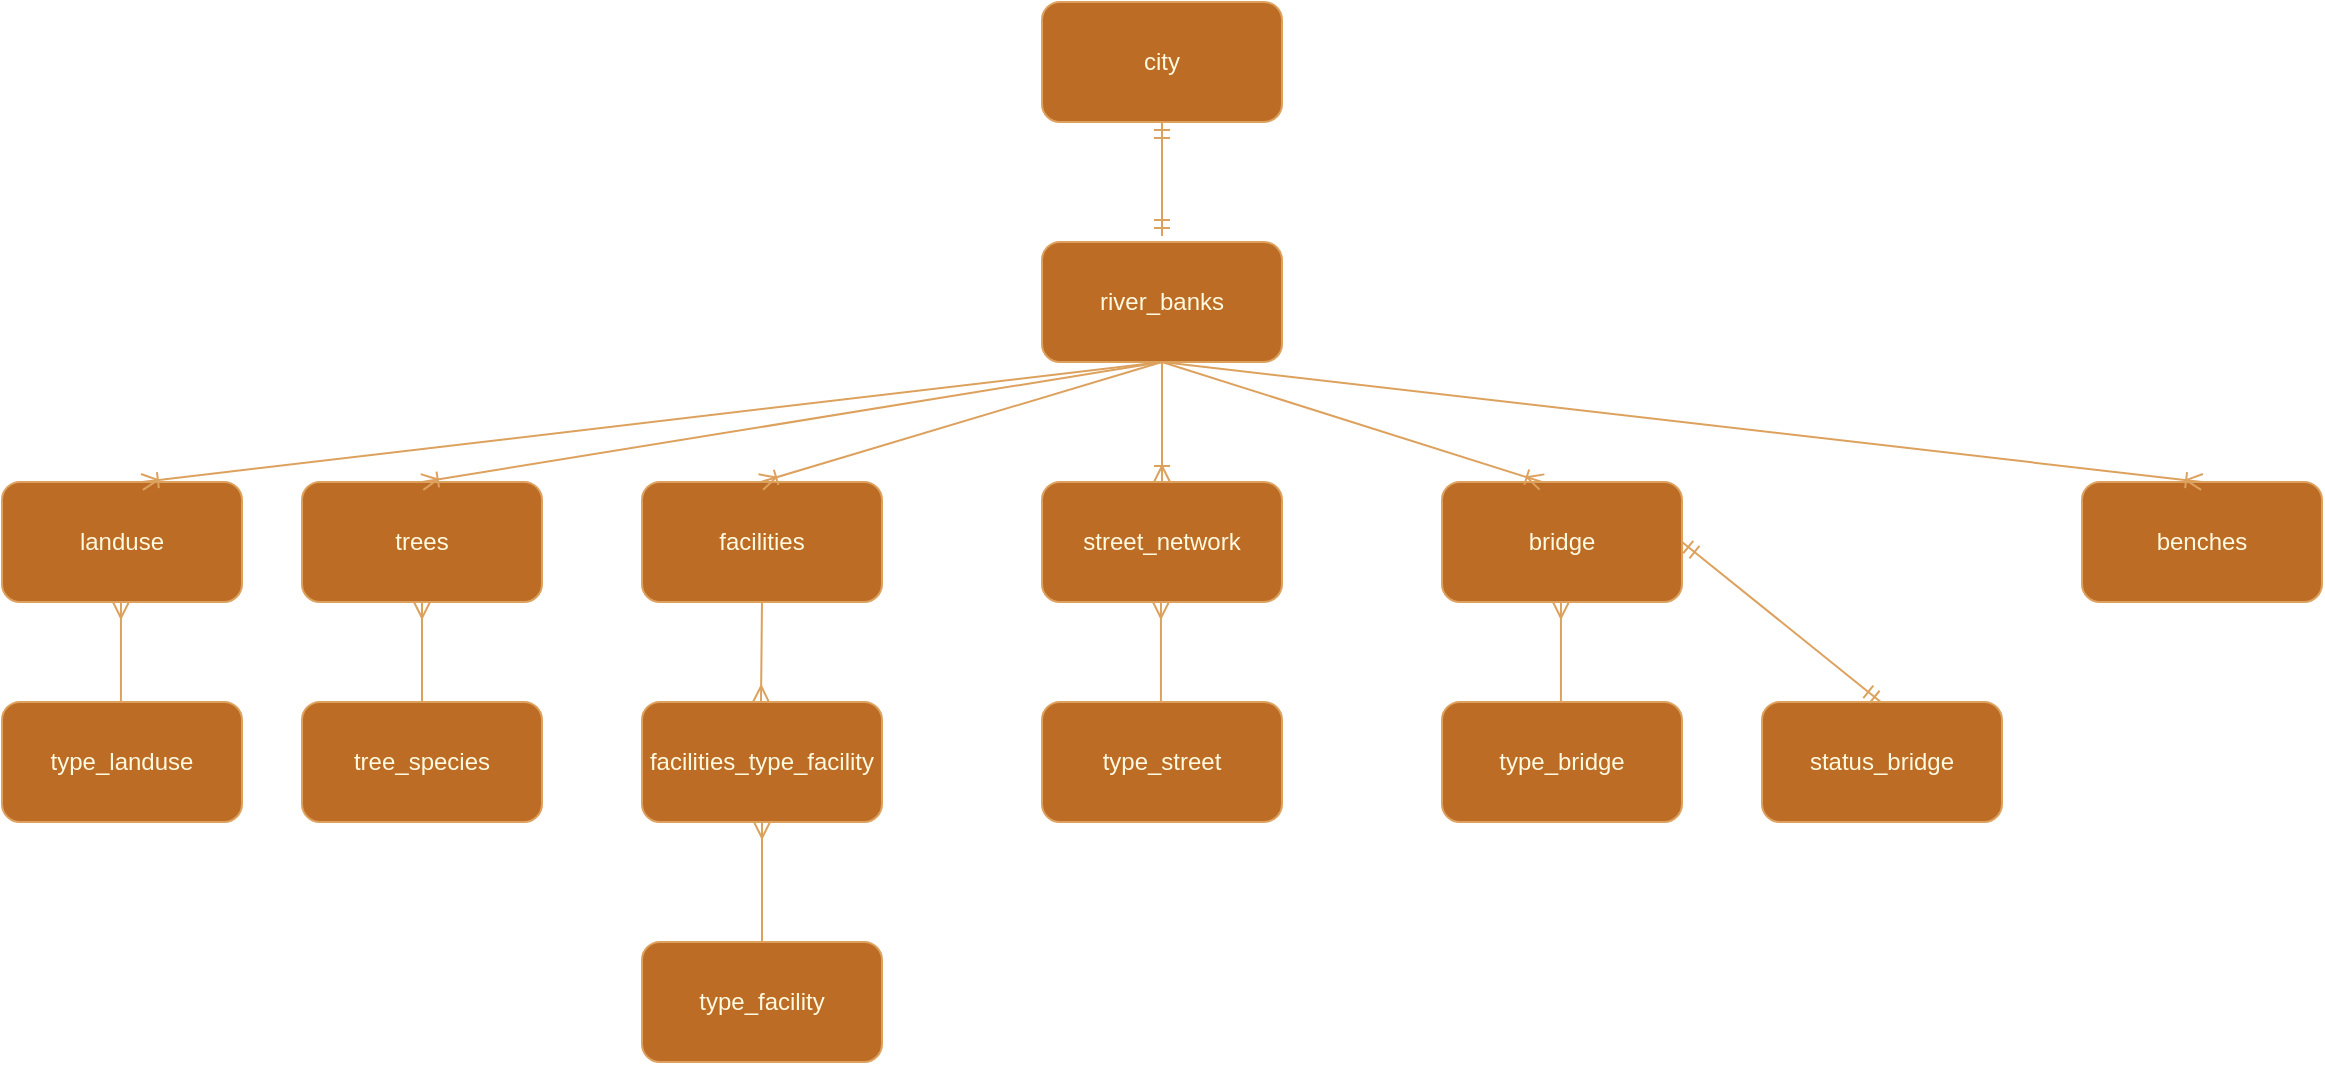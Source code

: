 <mxfile version="27.1.6">
  <diagram name="Page-1" id="luuFKU6xGA23jD7QG79P">
    <mxGraphModel dx="1946" dy="642" grid="0" gridSize="10" guides="1" tooltips="1" connect="1" arrows="1" fold="1" page="0" pageScale="1" pageWidth="850" pageHeight="1100" background="light-dark(#FFFFFF,#FFFFFF)" math="0" shadow="0">
      <root>
        <mxCell id="0" />
        <mxCell id="1" parent="0" />
        <mxCell id="qQDDLtidvK8K3tpGEMzA-1" value="city" style="rounded=1;whiteSpace=wrap;html=1;labelBackgroundColor=none;fillColor=#BC6C25;strokeColor=#DDA15E;fontColor=#FEFAE0;" parent="1" vertex="1">
          <mxGeometry x="120" y="150" width="120" height="60" as="geometry" />
        </mxCell>
        <mxCell id="qQDDLtidvK8K3tpGEMzA-2" value="river_banks" style="rounded=1;whiteSpace=wrap;html=1;labelBackgroundColor=none;fillColor=#BC6C25;strokeColor=#DDA15E;fontColor=#FEFAE0;" parent="1" vertex="1">
          <mxGeometry x="120" y="270" width="120" height="60" as="geometry" />
        </mxCell>
        <mxCell id="qQDDLtidvK8K3tpGEMzA-3" value="street_network" style="rounded=1;whiteSpace=wrap;html=1;labelBackgroundColor=none;fillColor=#BC6C25;strokeColor=#DDA15E;fontColor=#FEFAE0;" parent="1" vertex="1">
          <mxGeometry x="120" y="390" width="120" height="60" as="geometry" />
        </mxCell>
        <mxCell id="qQDDLtidvK8K3tpGEMzA-4" value="type_street" style="rounded=1;whiteSpace=wrap;html=1;labelBackgroundColor=none;fillColor=#BC6C25;strokeColor=#DDA15E;fontColor=#FEFAE0;" parent="1" vertex="1">
          <mxGeometry x="120" y="500" width="120" height="60" as="geometry" />
        </mxCell>
        <mxCell id="qQDDLtidvK8K3tpGEMzA-5" value="bridge" style="rounded=1;whiteSpace=wrap;html=1;labelBackgroundColor=none;fillColor=#BC6C25;strokeColor=#DDA15E;fontColor=#FEFAE0;" parent="1" vertex="1">
          <mxGeometry x="320" y="390" width="120" height="60" as="geometry" />
        </mxCell>
        <mxCell id="qQDDLtidvK8K3tpGEMzA-6" value="type_bridge" style="rounded=1;whiteSpace=wrap;html=1;labelBackgroundColor=none;fillColor=#BC6C25;strokeColor=#DDA15E;fontColor=#FEFAE0;" parent="1" vertex="1">
          <mxGeometry x="320" y="500" width="120" height="60" as="geometry" />
        </mxCell>
        <mxCell id="qQDDLtidvK8K3tpGEMzA-7" value="facilities" style="rounded=1;whiteSpace=wrap;html=1;labelBackgroundColor=none;fillColor=#BC6C25;strokeColor=#DDA15E;fontColor=#FEFAE0;" parent="1" vertex="1">
          <mxGeometry x="-80" y="390" width="120" height="60" as="geometry" />
        </mxCell>
        <mxCell id="qQDDLtidvK8K3tpGEMzA-8" value="type_facility" style="rounded=1;whiteSpace=wrap;html=1;labelBackgroundColor=none;fillColor=#BC6C25;strokeColor=#DDA15E;fontColor=#FEFAE0;" parent="1" vertex="1">
          <mxGeometry x="-80" y="620" width="120" height="60" as="geometry" />
        </mxCell>
        <mxCell id="qQDDLtidvK8K3tpGEMzA-9" value="trees" style="rounded=1;whiteSpace=wrap;html=1;labelBackgroundColor=none;fillColor=#BC6C25;strokeColor=#DDA15E;fontColor=#FEFAE0;" parent="1" vertex="1">
          <mxGeometry x="-250" y="390" width="120" height="60" as="geometry" />
        </mxCell>
        <mxCell id="qQDDLtidvK8K3tpGEMzA-10" value="tree_species" style="rounded=1;whiteSpace=wrap;html=1;labelBackgroundColor=none;fillColor=#BC6C25;strokeColor=#DDA15E;fontColor=#FEFAE0;" parent="1" vertex="1">
          <mxGeometry x="-250" y="500" width="120" height="60" as="geometry" />
        </mxCell>
        <mxCell id="qQDDLtidvK8K3tpGEMzA-11" value="status_bridge" style="rounded=1;whiteSpace=wrap;html=1;labelBackgroundColor=none;fillColor=#BC6C25;strokeColor=#DDA15E;fontColor=#FEFAE0;" parent="1" vertex="1">
          <mxGeometry x="480" y="500" width="120" height="60" as="geometry" />
        </mxCell>
        <mxCell id="qQDDLtidvK8K3tpGEMzA-12" value="landuse" style="rounded=1;whiteSpace=wrap;html=1;labelBackgroundColor=none;fillColor=#BC6C25;strokeColor=#DDA15E;fontColor=#FEFAE0;" parent="1" vertex="1">
          <mxGeometry x="-400" y="390" width="120" height="60" as="geometry" />
        </mxCell>
        <mxCell id="qQDDLtidvK8K3tpGEMzA-13" value="type_landuse" style="rounded=1;whiteSpace=wrap;html=1;labelBackgroundColor=none;fillColor=#BC6C25;strokeColor=#DDA15E;fontColor=#FEFAE0;" parent="1" vertex="1">
          <mxGeometry x="-400" y="500" width="120" height="60" as="geometry" />
        </mxCell>
        <mxCell id="qQDDLtidvK8K3tpGEMzA-14" value="benches" style="rounded=1;whiteSpace=wrap;html=1;labelBackgroundColor=none;fillColor=#BC6C25;strokeColor=#DDA15E;fontColor=#FEFAE0;" parent="1" vertex="1">
          <mxGeometry x="640" y="390" width="120" height="60" as="geometry" />
        </mxCell>
        <mxCell id="qQDDLtidvK8K3tpGEMzA-15" value="" style="fontSize=12;html=1;endArrow=ERmandOne;startArrow=ERmandOne;rounded=0;exitX=0.5;exitY=1;exitDx=0;exitDy=0;labelBackgroundColor=none;strokeColor=#DDA15E;fontColor=default;" parent="1" source="qQDDLtidvK8K3tpGEMzA-1" edge="1">
          <mxGeometry width="100" height="100" relative="1" as="geometry">
            <mxPoint x="150" y="240" as="sourcePoint" />
            <mxPoint x="180" y="267" as="targetPoint" />
            <Array as="points" />
          </mxGeometry>
        </mxCell>
        <mxCell id="qQDDLtidvK8K3tpGEMzA-16" value="" style="fontSize=12;html=1;endArrow=ERoneToMany;rounded=0;entryX=0.5;entryY=0;entryDx=0;entryDy=0;exitX=0.5;exitY=1;exitDx=0;exitDy=0;labelBackgroundColor=none;strokeColor=#DDA15E;fontColor=default;" parent="1" source="qQDDLtidvK8K3tpGEMzA-2" target="qQDDLtidvK8K3tpGEMzA-3" edge="1">
          <mxGeometry width="100" height="100" relative="1" as="geometry">
            <mxPoint x="170" y="360" as="sourcePoint" />
            <mxPoint x="240" y="280" as="targetPoint" />
          </mxGeometry>
        </mxCell>
        <mxCell id="qQDDLtidvK8K3tpGEMzA-17" value="" style="fontSize=12;html=1;endArrow=ERoneToMany;rounded=0;entryX=0.5;entryY=0;entryDx=0;entryDy=0;exitX=0.5;exitY=1;exitDx=0;exitDy=0;labelBackgroundColor=none;strokeColor=#DDA15E;fontColor=default;" parent="1" source="qQDDLtidvK8K3tpGEMzA-2" edge="1">
          <mxGeometry width="100" height="100" relative="1" as="geometry">
            <mxPoint x="170" y="340" as="sourcePoint" />
            <mxPoint x="-20.59" y="390" as="targetPoint" />
          </mxGeometry>
        </mxCell>
        <mxCell id="qQDDLtidvK8K3tpGEMzA-18" value="" style="fontSize=12;html=1;endArrow=ERoneToMany;rounded=0;entryX=0.5;entryY=0;entryDx=0;entryDy=0;labelBackgroundColor=none;strokeColor=#DDA15E;fontColor=default;" parent="1" edge="1">
          <mxGeometry width="100" height="100" relative="1" as="geometry">
            <mxPoint x="180" y="330" as="sourcePoint" />
            <mxPoint x="370" y="390" as="targetPoint" />
          </mxGeometry>
        </mxCell>
        <mxCell id="qQDDLtidvK8K3tpGEMzA-20" value="" style="fontSize=12;html=1;endArrow=ERoneToMany;rounded=0;entryX=0.5;entryY=0;entryDx=0;entryDy=0;labelBackgroundColor=none;strokeColor=#DDA15E;fontColor=default;" parent="1" target="qQDDLtidvK8K3tpGEMzA-14" edge="1">
          <mxGeometry width="100" height="100" relative="1" as="geometry">
            <mxPoint x="180" y="330" as="sourcePoint" />
            <mxPoint x="370" y="390" as="targetPoint" />
          </mxGeometry>
        </mxCell>
        <mxCell id="qQDDLtidvK8K3tpGEMzA-21" value="" style="fontSize=12;html=1;endArrow=ERoneToMany;rounded=0;entryX=0.5;entryY=0;entryDx=0;entryDy=0;exitX=0.5;exitY=1;exitDx=0;exitDy=0;labelBackgroundColor=none;strokeColor=#DDA15E;fontColor=default;" parent="1" source="qQDDLtidvK8K3tpGEMzA-2" edge="1">
          <mxGeometry width="100" height="100" relative="1" as="geometry">
            <mxPoint x="10.59" y="330" as="sourcePoint" />
            <mxPoint x="-190" y="390" as="targetPoint" />
          </mxGeometry>
        </mxCell>
        <mxCell id="qQDDLtidvK8K3tpGEMzA-22" value="" style="fontSize=12;html=1;endArrow=ERoneToMany;rounded=0;entryX=0.5;entryY=0;entryDx=0;entryDy=0;labelBackgroundColor=none;strokeColor=#DDA15E;fontColor=default;" parent="1" edge="1">
          <mxGeometry width="100" height="100" relative="1" as="geometry">
            <mxPoint x="180" y="330" as="sourcePoint" />
            <mxPoint x="-330" y="390" as="targetPoint" />
          </mxGeometry>
        </mxCell>
        <mxCell id="qQDDLtidvK8K3tpGEMzA-24" value="" style="fontSize=12;html=1;endArrow=ERmany;rounded=0;entryX=0.5;entryY=1;entryDx=0;entryDy=0;labelBackgroundColor=none;strokeColor=#DDA15E;fontColor=default;" parent="1" target="qQDDLtidvK8K3tpGEMzA-9" edge="1">
          <mxGeometry width="100" height="100" relative="1" as="geometry">
            <mxPoint x="-190" y="500" as="sourcePoint" />
            <mxPoint x="-90" y="400" as="targetPoint" />
          </mxGeometry>
        </mxCell>
        <mxCell id="qQDDLtidvK8K3tpGEMzA-25" value="" style="fontSize=12;html=1;endArrow=ERmany;rounded=0;entryX=0.5;entryY=1;entryDx=0;entryDy=0;labelBackgroundColor=none;strokeColor=#DDA15E;fontColor=default;" parent="1" edge="1">
          <mxGeometry width="100" height="100" relative="1" as="geometry">
            <mxPoint x="-340.53" y="500" as="sourcePoint" />
            <mxPoint x="-340.53" y="450" as="targetPoint" />
          </mxGeometry>
        </mxCell>
        <mxCell id="qQDDLtidvK8K3tpGEMzA-26" value="" style="fontSize=12;html=1;endArrow=ERmany;rounded=0;entryX=0.5;entryY=1;entryDx=0;entryDy=0;labelBackgroundColor=none;strokeColor=#DDA15E;fontColor=default;" parent="1" edge="1">
          <mxGeometry width="100" height="100" relative="1" as="geometry">
            <mxPoint x="179.47" y="500" as="sourcePoint" />
            <mxPoint x="179.47" y="450" as="targetPoint" />
          </mxGeometry>
        </mxCell>
        <mxCell id="qQDDLtidvK8K3tpGEMzA-27" value="" style="fontSize=12;html=1;endArrow=ERmany;rounded=0;entryX=0.5;entryY=1;entryDx=0;entryDy=0;labelBackgroundColor=none;strokeColor=#DDA15E;fontColor=default;" parent="1" edge="1">
          <mxGeometry width="100" height="100" relative="1" as="geometry">
            <mxPoint x="379.47" y="500" as="sourcePoint" />
            <mxPoint x="379.47" y="450" as="targetPoint" />
          </mxGeometry>
        </mxCell>
        <mxCell id="qQDDLtidvK8K3tpGEMzA-29" value="" style="fontSize=12;html=1;endArrow=ERmandOne;startArrow=ERmandOne;rounded=0;exitX=1;exitY=0.5;exitDx=0;exitDy=0;labelBackgroundColor=none;strokeColor=#DDA15E;fontColor=default;" parent="1" source="qQDDLtidvK8K3tpGEMzA-5" edge="1">
          <mxGeometry width="100" height="100" relative="1" as="geometry">
            <mxPoint x="539.38" y="443" as="sourcePoint" />
            <mxPoint x="539.38" y="500" as="targetPoint" />
            <Array as="points" />
          </mxGeometry>
        </mxCell>
        <mxCell id="qQDDLtidvK8K3tpGEMzA-30" value="facilities_type_facility" style="rounded=1;whiteSpace=wrap;html=1;labelBackgroundColor=none;fillColor=#BC6C25;strokeColor=#DDA15E;fontColor=#FEFAE0;" parent="1" vertex="1">
          <mxGeometry x="-80" y="500" width="120" height="60" as="geometry" />
        </mxCell>
        <mxCell id="qQDDLtidvK8K3tpGEMzA-31" value="" style="fontSize=12;html=1;endArrow=ERmany;rounded=0;entryX=0.5;entryY=1;entryDx=0;entryDy=0;exitX=0.5;exitY=1;exitDx=0;exitDy=0;labelBackgroundColor=none;strokeColor=#DDA15E;fontColor=default;" parent="1" source="qQDDLtidvK8K3tpGEMzA-7" edge="1">
          <mxGeometry width="100" height="100" relative="1" as="geometry">
            <mxPoint x="-20.5" y="550" as="sourcePoint" />
            <mxPoint x="-20.5" y="500" as="targetPoint" />
          </mxGeometry>
        </mxCell>
        <mxCell id="qQDDLtidvK8K3tpGEMzA-32" value="" style="fontSize=12;html=1;endArrow=ERmany;rounded=0;entryX=0.5;entryY=1;entryDx=0;entryDy=0;exitX=0.5;exitY=1;exitDx=0;exitDy=0;labelBackgroundColor=none;strokeColor=#DDA15E;fontColor=default;" parent="1" target="qQDDLtidvK8K3tpGEMzA-30" edge="1">
          <mxGeometry width="100" height="100" relative="1" as="geometry">
            <mxPoint x="-20" y="620" as="sourcePoint" />
            <mxPoint x="-20.5" y="670" as="targetPoint" />
          </mxGeometry>
        </mxCell>
      </root>
    </mxGraphModel>
  </diagram>
</mxfile>
